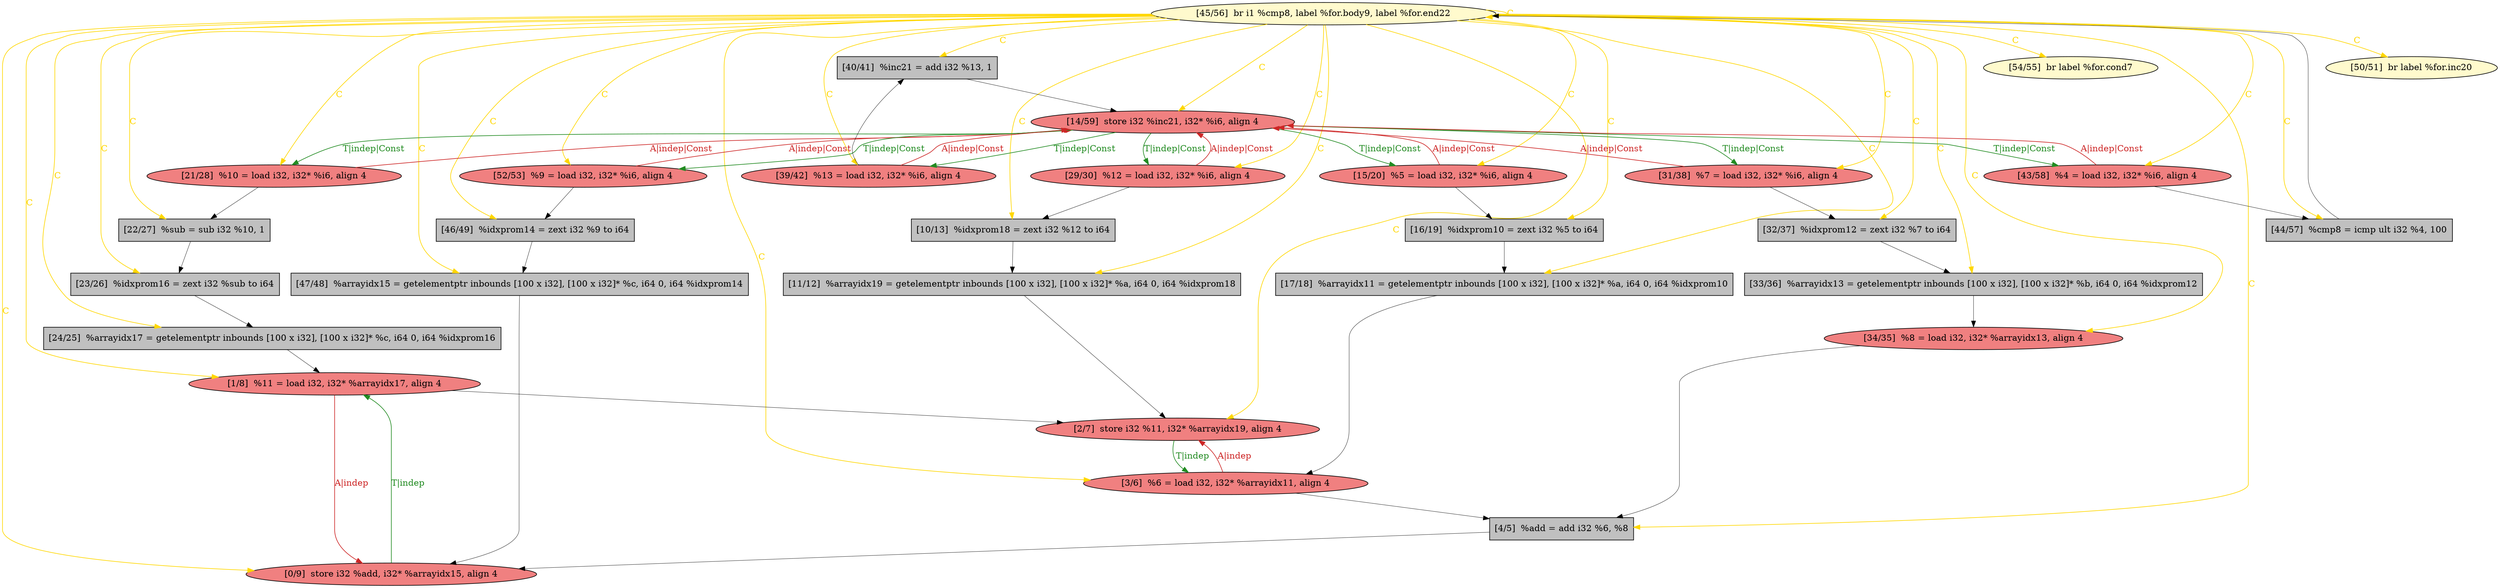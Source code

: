 
digraph G {


node450 [fillcolor=grey,label="[22/27]  %sub = sub i32 %10, 1",shape=rectangle,style=filled ]
node449 [fillcolor=lemonchiffon,label="[45/56]  br i1 %cmp8, label %for.body9, label %for.end22",shape=ellipse,style=filled ]
node446 [fillcolor=lemonchiffon,label="[54/55]  br label %for.cond7",shape=ellipse,style=filled ]
node443 [fillcolor=grey,label="[40/41]  %inc21 = add i32 %13, 1",shape=rectangle,style=filled ]
node442 [fillcolor=lightcoral,label="[29/30]  %12 = load i32, i32* %i6, align 4",shape=ellipse,style=filled ]
node441 [fillcolor=lightcoral,label="[52/53]  %9 = load i32, i32* %i6, align 4",shape=ellipse,style=filled ]
node440 [fillcolor=grey,label="[33/36]  %arrayidx13 = getelementptr inbounds [100 x i32], [100 x i32]* %b, i64 0, i64 %idxprom12",shape=rectangle,style=filled ]
node447 [fillcolor=lightcoral,label="[1/8]  %11 = load i32, i32* %arrayidx17, align 4",shape=ellipse,style=filled ]
node439 [fillcolor=grey,label="[23/26]  %idxprom16 = zext i32 %sub to i64",shape=rectangle,style=filled ]
node427 [fillcolor=grey,label="[46/49]  %idxprom14 = zext i32 %9 to i64",shape=rectangle,style=filled ]
node448 [fillcolor=lightcoral,label="[21/28]  %10 = load i32, i32* %i6, align 4",shape=ellipse,style=filled ]
node426 [fillcolor=lightcoral,label="[14/59]  store i32 %inc21, i32* %i6, align 4",shape=ellipse,style=filled ]
node425 [fillcolor=grey,label="[10/13]  %idxprom18 = zext i32 %12 to i64",shape=rectangle,style=filled ]
node445 [fillcolor=lightcoral,label="[31/38]  %7 = load i32, i32* %i6, align 4",shape=ellipse,style=filled ]
node429 [fillcolor=grey,label="[47/48]  %arrayidx15 = getelementptr inbounds [100 x i32], [100 x i32]* %c, i64 0, i64 %idxprom14",shape=rectangle,style=filled ]
node428 [fillcolor=grey,label="[17/18]  %arrayidx11 = getelementptr inbounds [100 x i32], [100 x i32]* %a, i64 0, i64 %idxprom10",shape=rectangle,style=filled ]
node438 [fillcolor=grey,label="[11/12]  %arrayidx19 = getelementptr inbounds [100 x i32], [100 x i32]* %a, i64 0, i64 %idxprom18",shape=rectangle,style=filled ]
node451 [fillcolor=lightcoral,label="[15/20]  %5 = load i32, i32* %i6, align 4",shape=ellipse,style=filled ]
node424 [fillcolor=grey,label="[4/5]  %add = add i32 %6, %8",shape=rectangle,style=filled ]
node423 [fillcolor=lightcoral,label="[0/9]  store i32 %add, i32* %arrayidx15, align 4",shape=ellipse,style=filled ]
node431 [fillcolor=lemonchiffon,label="[50/51]  br label %for.inc20",shape=ellipse,style=filled ]
node437 [fillcolor=grey,label="[24/25]  %arrayidx17 = getelementptr inbounds [100 x i32], [100 x i32]* %c, i64 0, i64 %idxprom16",shape=rectangle,style=filled ]
node452 [fillcolor=lightcoral,label="[43/58]  %4 = load i32, i32* %i6, align 4",shape=ellipse,style=filled ]
node444 [fillcolor=lightcoral,label="[39/42]  %13 = load i32, i32* %i6, align 4",shape=ellipse,style=filled ]
node433 [fillcolor=lightcoral,label="[2/7]  store i32 %11, i32* %arrayidx19, align 4",shape=ellipse,style=filled ]
node432 [fillcolor=lightcoral,label="[3/6]  %6 = load i32, i32* %arrayidx11, align 4",shape=ellipse,style=filled ]
node434 [fillcolor=grey,label="[44/57]  %cmp8 = icmp ult i32 %4, 100",shape=rectangle,style=filled ]
node430 [fillcolor=lightcoral,label="[34/35]  %8 = load i32, i32* %arrayidx13, align 4",shape=ellipse,style=filled ]
node435 [fillcolor=grey,label="[32/37]  %idxprom12 = zext i32 %7 to i64",shape=rectangle,style=filled ]
node436 [fillcolor=grey,label="[16/19]  %idxprom10 = zext i32 %5 to i64",shape=rectangle,style=filled ]

node451->node426 [style=solid,color=firebrick3,label="A|indep|Const",penwidth=1.0,fontcolor=firebrick3 ]
node441->node426 [style=solid,color=firebrick3,label="A|indep|Const",penwidth=1.0,fontcolor=firebrick3 ]
node452->node426 [style=solid,color=firebrick3,label="A|indep|Const",penwidth=1.0,fontcolor=firebrick3 ]
node448->node426 [style=solid,color=firebrick3,label="A|indep|Const",penwidth=1.0,fontcolor=firebrick3 ]
node436->node428 [style=solid,color=black,label="",penwidth=0.5,fontcolor=black ]
node432->node433 [style=solid,color=firebrick3,label="A|indep",penwidth=1.0,fontcolor=firebrick3 ]
node426->node452 [style=solid,color=forestgreen,label="T|indep|Const",penwidth=1.0,fontcolor=forestgreen ]
node427->node429 [style=solid,color=black,label="",penwidth=0.5,fontcolor=black ]
node445->node435 [style=solid,color=black,label="",penwidth=0.5,fontcolor=black ]
node447->node433 [style=solid,color=black,label="",penwidth=0.5,fontcolor=black ]
node447->node423 [style=solid,color=firebrick3,label="A|indep",penwidth=1.0,fontcolor=firebrick3 ]
node423->node447 [style=solid,color=forestgreen,label="T|indep",penwidth=1.0,fontcolor=forestgreen ]
node429->node423 [style=solid,color=black,label="",penwidth=0.5,fontcolor=black ]
node443->node426 [style=solid,color=black,label="",penwidth=0.5,fontcolor=black ]
node442->node426 [style=solid,color=firebrick3,label="A|indep|Const",penwidth=1.0,fontcolor=firebrick3 ]
node449->node441 [style=solid,color=gold,label="C",penwidth=1.0,fontcolor=gold ]
node432->node424 [style=solid,color=black,label="",penwidth=0.5,fontcolor=black ]
node426->node441 [style=solid,color=forestgreen,label="T|indep|Const",penwidth=1.0,fontcolor=forestgreen ]
node426->node444 [style=solid,color=forestgreen,label="T|indep|Const",penwidth=1.0,fontcolor=forestgreen ]
node439->node437 [style=solid,color=black,label="",penwidth=0.5,fontcolor=black ]
node438->node433 [style=solid,color=black,label="",penwidth=0.5,fontcolor=black ]
node424->node423 [style=solid,color=black,label="",penwidth=0.5,fontcolor=black ]
node425->node438 [style=solid,color=black,label="",penwidth=0.5,fontcolor=black ]
node430->node424 [style=solid,color=black,label="",penwidth=0.5,fontcolor=black ]
node449->node440 [style=solid,color=gold,label="C",penwidth=1.0,fontcolor=gold ]
node426->node448 [style=solid,color=forestgreen,label="T|indep|Const",penwidth=1.0,fontcolor=forestgreen ]
node449->node447 [style=solid,color=gold,label="C",penwidth=1.0,fontcolor=gold ]
node449->node442 [style=solid,color=gold,label="C",penwidth=1.0,fontcolor=gold ]
node426->node445 [style=solid,color=forestgreen,label="T|indep|Const",penwidth=1.0,fontcolor=forestgreen ]
node437->node447 [style=solid,color=black,label="",penwidth=0.5,fontcolor=black ]
node449->node437 [style=solid,color=gold,label="C",penwidth=1.0,fontcolor=gold ]
node449->node449 [style=solid,color=gold,label="C",penwidth=1.0,fontcolor=gold ]
node449->node431 [style=solid,color=gold,label="C",penwidth=1.0,fontcolor=gold ]
node434->node449 [style=solid,color=black,label="",penwidth=0.5,fontcolor=black ]
node441->node427 [style=solid,color=black,label="",penwidth=0.5,fontcolor=black ]
node449->node429 [style=solid,color=gold,label="C",penwidth=1.0,fontcolor=gold ]
node433->node432 [style=solid,color=forestgreen,label="T|indep",penwidth=1.0,fontcolor=forestgreen ]
node449->node433 [style=solid,color=gold,label="C",penwidth=1.0,fontcolor=gold ]
node449->node430 [style=solid,color=gold,label="C",penwidth=1.0,fontcolor=gold ]
node449->node438 [style=solid,color=gold,label="C",penwidth=1.0,fontcolor=gold ]
node426->node451 [style=solid,color=forestgreen,label="T|indep|Const",penwidth=1.0,fontcolor=forestgreen ]
node450->node439 [style=solid,color=black,label="",penwidth=0.5,fontcolor=black ]
node449->node446 [style=solid,color=gold,label="C",penwidth=1.0,fontcolor=gold ]
node440->node430 [style=solid,color=black,label="",penwidth=0.5,fontcolor=black ]
node449->node448 [style=solid,color=gold,label="C",penwidth=1.0,fontcolor=gold ]
node449->node427 [style=solid,color=gold,label="C",penwidth=1.0,fontcolor=gold ]
node449->node425 [style=solid,color=gold,label="C",penwidth=1.0,fontcolor=gold ]
node449->node423 [style=solid,color=gold,label="C",penwidth=1.0,fontcolor=gold ]
node449->node436 [style=solid,color=gold,label="C",penwidth=1.0,fontcolor=gold ]
node448->node450 [style=solid,color=black,label="",penwidth=0.5,fontcolor=black ]
node449->node439 [style=solid,color=gold,label="C",penwidth=1.0,fontcolor=gold ]
node444->node443 [style=solid,color=black,label="",penwidth=0.5,fontcolor=black ]
node449->node452 [style=solid,color=gold,label="C",penwidth=1.0,fontcolor=gold ]
node449->node445 [style=solid,color=gold,label="C",penwidth=1.0,fontcolor=gold ]
node449->node432 [style=solid,color=gold,label="C",penwidth=1.0,fontcolor=gold ]
node449->node426 [style=solid,color=gold,label="C",penwidth=1.0,fontcolor=gold ]
node426->node442 [style=solid,color=forestgreen,label="T|indep|Const",penwidth=1.0,fontcolor=forestgreen ]
node449->node451 [style=solid,color=gold,label="C",penwidth=1.0,fontcolor=gold ]
node452->node434 [style=solid,color=black,label="",penwidth=0.5,fontcolor=black ]
node449->node444 [style=solid,color=gold,label="C",penwidth=1.0,fontcolor=gold ]
node442->node425 [style=solid,color=black,label="",penwidth=0.5,fontcolor=black ]
node435->node440 [style=solid,color=black,label="",penwidth=0.5,fontcolor=black ]
node449->node450 [style=solid,color=gold,label="C",penwidth=1.0,fontcolor=gold ]
node428->node432 [style=solid,color=black,label="",penwidth=0.5,fontcolor=black ]
node444->node426 [style=solid,color=firebrick3,label="A|indep|Const",penwidth=1.0,fontcolor=firebrick3 ]
node451->node436 [style=solid,color=black,label="",penwidth=0.5,fontcolor=black ]
node449->node443 [style=solid,color=gold,label="C",penwidth=1.0,fontcolor=gold ]
node445->node426 [style=solid,color=firebrick3,label="A|indep|Const",penwidth=1.0,fontcolor=firebrick3 ]
node449->node435 [style=solid,color=gold,label="C",penwidth=1.0,fontcolor=gold ]
node449->node434 [style=solid,color=gold,label="C",penwidth=1.0,fontcolor=gold ]
node449->node428 [style=solid,color=gold,label="C",penwidth=1.0,fontcolor=gold ]
node449->node424 [style=solid,color=gold,label="C",penwidth=1.0,fontcolor=gold ]


}
